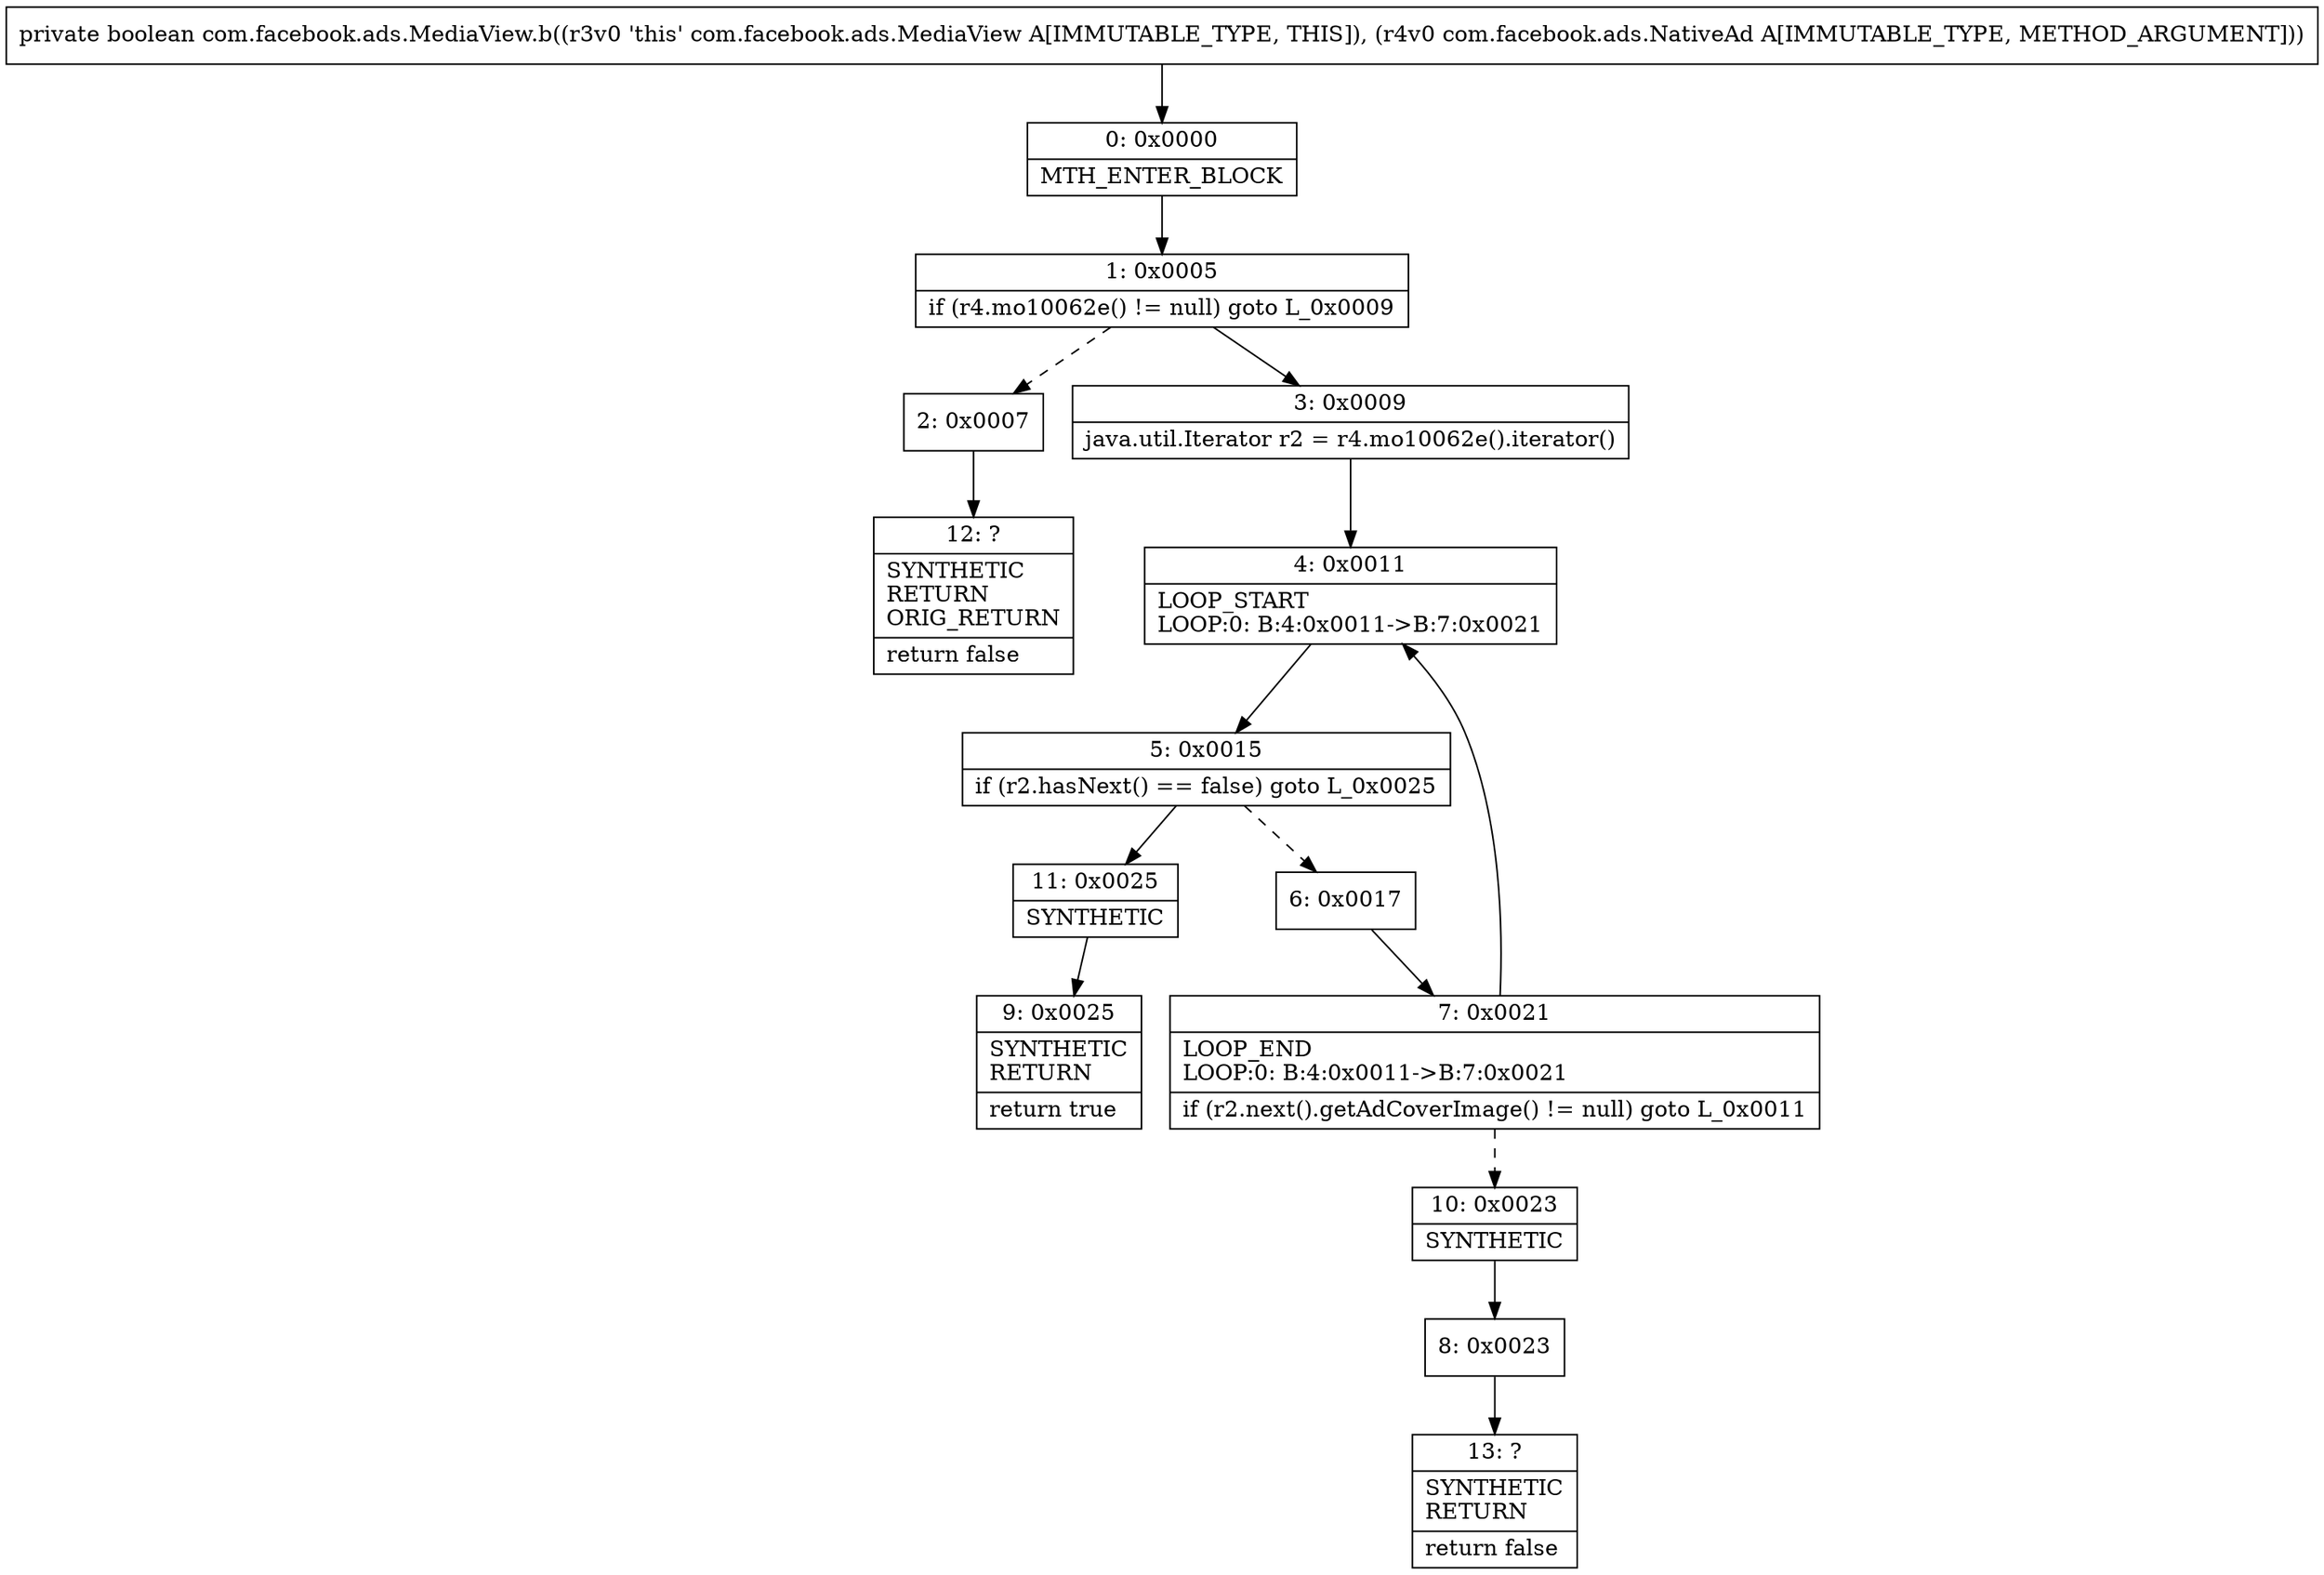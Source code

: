 digraph "CFG forcom.facebook.ads.MediaView.b(Lcom\/facebook\/ads\/NativeAd;)Z" {
Node_0 [shape=record,label="{0\:\ 0x0000|MTH_ENTER_BLOCK\l}"];
Node_1 [shape=record,label="{1\:\ 0x0005|if (r4.mo10062e() != null) goto L_0x0009\l}"];
Node_2 [shape=record,label="{2\:\ 0x0007}"];
Node_3 [shape=record,label="{3\:\ 0x0009|java.util.Iterator r2 = r4.mo10062e().iterator()\l}"];
Node_4 [shape=record,label="{4\:\ 0x0011|LOOP_START\lLOOP:0: B:4:0x0011\-\>B:7:0x0021\l}"];
Node_5 [shape=record,label="{5\:\ 0x0015|if (r2.hasNext() == false) goto L_0x0025\l}"];
Node_6 [shape=record,label="{6\:\ 0x0017}"];
Node_7 [shape=record,label="{7\:\ 0x0021|LOOP_END\lLOOP:0: B:4:0x0011\-\>B:7:0x0021\l|if (r2.next().getAdCoverImage() != null) goto L_0x0011\l}"];
Node_8 [shape=record,label="{8\:\ 0x0023}"];
Node_9 [shape=record,label="{9\:\ 0x0025|SYNTHETIC\lRETURN\l|return true\l}"];
Node_10 [shape=record,label="{10\:\ 0x0023|SYNTHETIC\l}"];
Node_11 [shape=record,label="{11\:\ 0x0025|SYNTHETIC\l}"];
Node_12 [shape=record,label="{12\:\ ?|SYNTHETIC\lRETURN\lORIG_RETURN\l|return false\l}"];
Node_13 [shape=record,label="{13\:\ ?|SYNTHETIC\lRETURN\l|return false\l}"];
MethodNode[shape=record,label="{private boolean com.facebook.ads.MediaView.b((r3v0 'this' com.facebook.ads.MediaView A[IMMUTABLE_TYPE, THIS]), (r4v0 com.facebook.ads.NativeAd A[IMMUTABLE_TYPE, METHOD_ARGUMENT])) }"];
MethodNode -> Node_0;
Node_0 -> Node_1;
Node_1 -> Node_2[style=dashed];
Node_1 -> Node_3;
Node_2 -> Node_12;
Node_3 -> Node_4;
Node_4 -> Node_5;
Node_5 -> Node_6[style=dashed];
Node_5 -> Node_11;
Node_6 -> Node_7;
Node_7 -> Node_4;
Node_7 -> Node_10[style=dashed];
Node_8 -> Node_13;
Node_10 -> Node_8;
Node_11 -> Node_9;
}

